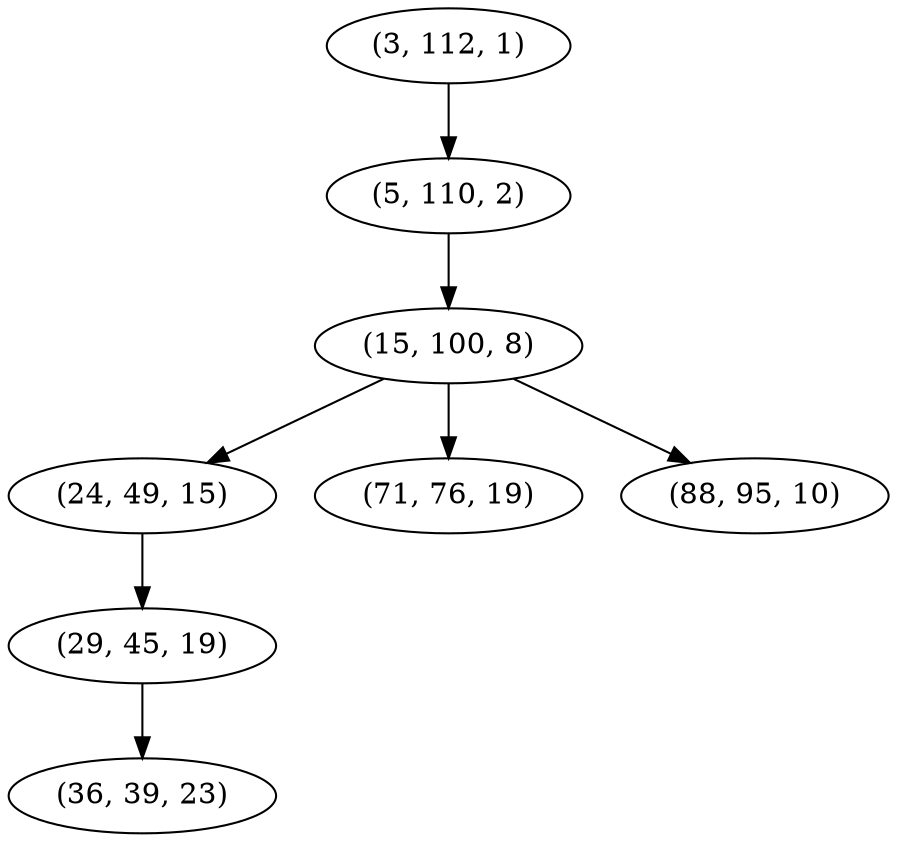 digraph tree {
    "(3, 112, 1)";
    "(5, 110, 2)";
    "(15, 100, 8)";
    "(24, 49, 15)";
    "(29, 45, 19)";
    "(36, 39, 23)";
    "(71, 76, 19)";
    "(88, 95, 10)";
    "(3, 112, 1)" -> "(5, 110, 2)";
    "(5, 110, 2)" -> "(15, 100, 8)";
    "(15, 100, 8)" -> "(24, 49, 15)";
    "(15, 100, 8)" -> "(71, 76, 19)";
    "(15, 100, 8)" -> "(88, 95, 10)";
    "(24, 49, 15)" -> "(29, 45, 19)";
    "(29, 45, 19)" -> "(36, 39, 23)";
}
